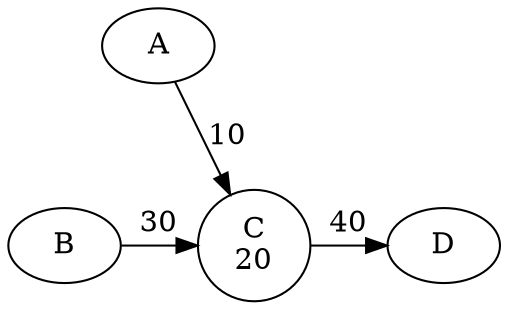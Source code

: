 digraph resolve {
    "A" -> "C\n20" [label="10"]
    "B" -> "C\n20" [label="30"]
    "C\n20" -> "D" [label="40"]
    A -> B [style=invis]
    {rank=same; B "C\n20" D}
}

